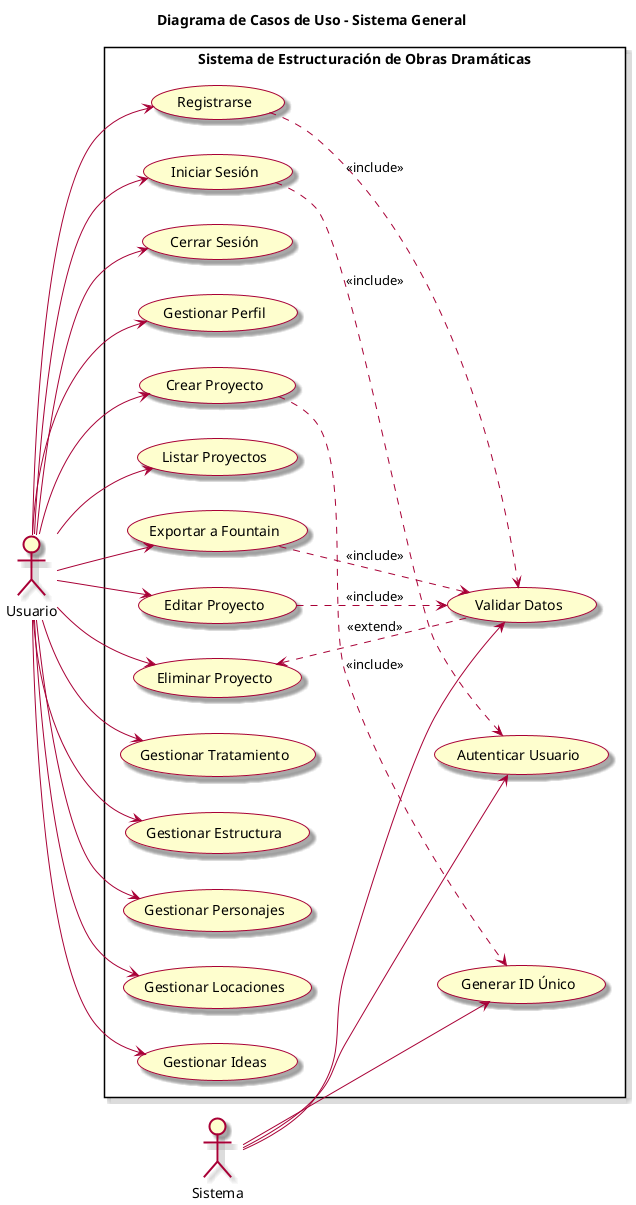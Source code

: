@startuml Sistema_General
!define RECTANGLE class
skin rose

title Diagrama de Casos de Uso - Sistema General

left to right direction
skinparam packageStyle rectangle

actor "Usuario" as User
actor "Sistema" as System

rectangle "Sistema de Estructuración de Obras Dramáticas" {
    ' Gestión de Usuarios
    usecase "Registrarse" as UC1
    usecase "Iniciar Sesión" as UC2
    usecase "Cerrar Sesión" as UC3
    usecase "Gestionar Perfil" as UC4

    ' Gestión de Proyectos
    usecase "Crear Proyecto" as UC5
    usecase "Listar Proyectos" as UC6
    usecase "Editar Proyecto" as UC7
    usecase "Eliminar Proyecto" as UC8
    usecase "Exportar a Fountain" as UC9

    ' Gestión de Contenido
    usecase "Gestionar Tratamiento" as UC10
    usecase "Gestionar Estructura" as UC11
    usecase "Gestionar Personajes" as UC12
    usecase "Gestionar Locaciones" as UC13
    usecase "Gestionar Ideas" as UC14

    ' Casos de uso internos
    usecase "Generar ID Único" as UC15
    usecase "Validar Datos" as UC16
    usecase "Autenticar Usuario" as UC17
}

' Relaciones Usuario
User --> UC1
User --> UC2
User --> UC3
User --> UC4
User --> UC5
User --> UC6
User --> UC7
User --> UC8
User --> UC9
User --> UC10
User --> UC11
User --> UC12
User --> UC13
User --> UC14

' Relaciones Sistema
System --> UC15
System --> UC16
System --> UC17

' Include relationships
UC1 ..> UC16 : <<include>>
UC2 ..> UC17 : <<include>>
UC5 ..> UC15 : <<include>>
UC7 ..> UC16 : <<include>>
UC9 ..> UC16 : <<include>>

' Extend relationships
UC8 <.. UC16 : <<extend>>

@enduml